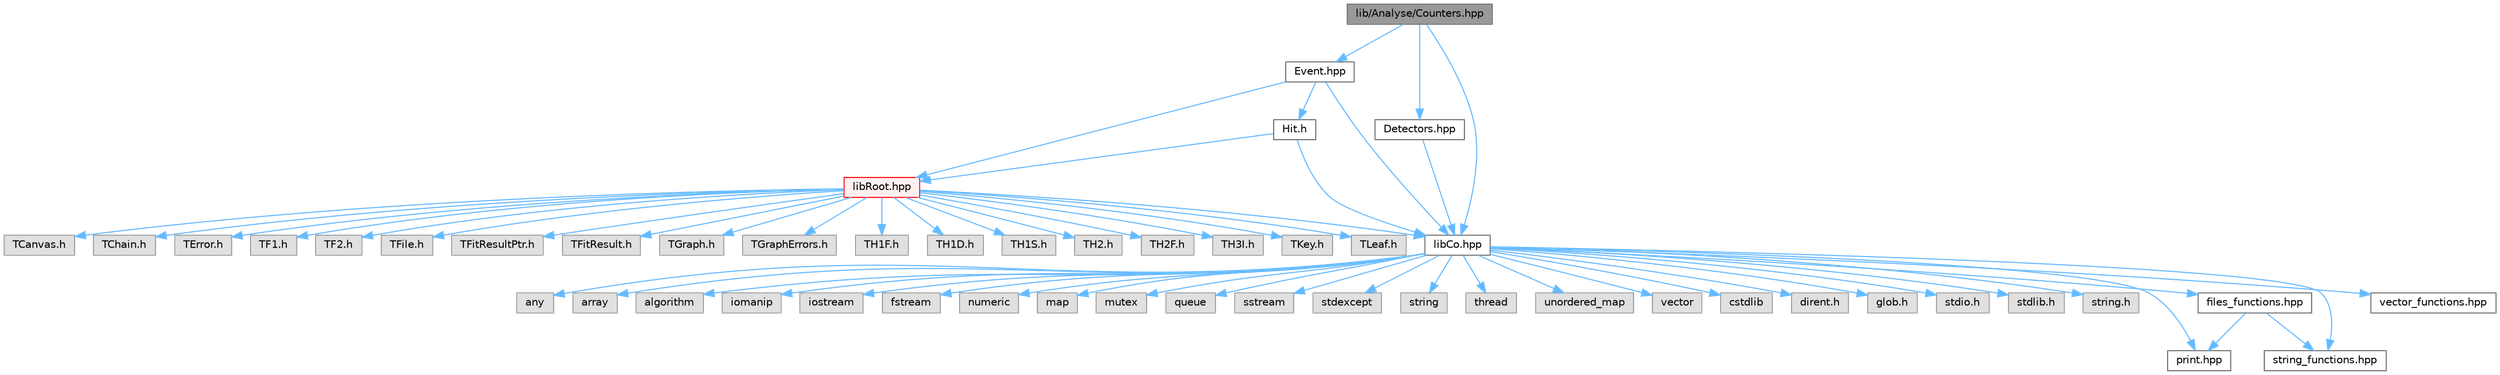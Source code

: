 digraph "lib/Analyse/Counters.hpp"
{
 // LATEX_PDF_SIZE
  bgcolor="transparent";
  edge [fontname=Helvetica,fontsize=10,labelfontname=Helvetica,labelfontsize=10];
  node [fontname=Helvetica,fontsize=10,shape=box,height=0.2,width=0.4];
  Node1 [id="Node000001",label="lib/Analyse/Counters.hpp",height=0.2,width=0.4,color="gray40", fillcolor="grey60", style="filled", fontcolor="black",tooltip=" "];
  Node1 -> Node2 [id="edge1_Node000001_Node000002",color="steelblue1",style="solid",tooltip=" "];
  Node2 [id="Node000002",label="libCo.hpp",height=0.2,width=0.4,color="grey40", fillcolor="white", style="filled",URL="$lib_co_8hpp.html",tooltip=" "];
  Node2 -> Node3 [id="edge2_Node000002_Node000003",color="steelblue1",style="solid",tooltip=" "];
  Node3 [id="Node000003",label="any",height=0.2,width=0.4,color="grey60", fillcolor="#E0E0E0", style="filled",tooltip=" "];
  Node2 -> Node4 [id="edge3_Node000002_Node000004",color="steelblue1",style="solid",tooltip=" "];
  Node4 [id="Node000004",label="array",height=0.2,width=0.4,color="grey60", fillcolor="#E0E0E0", style="filled",tooltip=" "];
  Node2 -> Node5 [id="edge4_Node000002_Node000005",color="steelblue1",style="solid",tooltip=" "];
  Node5 [id="Node000005",label="algorithm",height=0.2,width=0.4,color="grey60", fillcolor="#E0E0E0", style="filled",tooltip=" "];
  Node2 -> Node6 [id="edge5_Node000002_Node000006",color="steelblue1",style="solid",tooltip=" "];
  Node6 [id="Node000006",label="iomanip",height=0.2,width=0.4,color="grey60", fillcolor="#E0E0E0", style="filled",tooltip=" "];
  Node2 -> Node7 [id="edge6_Node000002_Node000007",color="steelblue1",style="solid",tooltip=" "];
  Node7 [id="Node000007",label="iostream",height=0.2,width=0.4,color="grey60", fillcolor="#E0E0E0", style="filled",tooltip=" "];
  Node2 -> Node8 [id="edge7_Node000002_Node000008",color="steelblue1",style="solid",tooltip=" "];
  Node8 [id="Node000008",label="fstream",height=0.2,width=0.4,color="grey60", fillcolor="#E0E0E0", style="filled",tooltip=" "];
  Node2 -> Node9 [id="edge8_Node000002_Node000009",color="steelblue1",style="solid",tooltip=" "];
  Node9 [id="Node000009",label="numeric",height=0.2,width=0.4,color="grey60", fillcolor="#E0E0E0", style="filled",tooltip=" "];
  Node2 -> Node10 [id="edge9_Node000002_Node000010",color="steelblue1",style="solid",tooltip=" "];
  Node10 [id="Node000010",label="map",height=0.2,width=0.4,color="grey60", fillcolor="#E0E0E0", style="filled",tooltip=" "];
  Node2 -> Node11 [id="edge10_Node000002_Node000011",color="steelblue1",style="solid",tooltip=" "];
  Node11 [id="Node000011",label="mutex",height=0.2,width=0.4,color="grey60", fillcolor="#E0E0E0", style="filled",tooltip=" "];
  Node2 -> Node12 [id="edge11_Node000002_Node000012",color="steelblue1",style="solid",tooltip=" "];
  Node12 [id="Node000012",label="queue",height=0.2,width=0.4,color="grey60", fillcolor="#E0E0E0", style="filled",tooltip=" "];
  Node2 -> Node13 [id="edge12_Node000002_Node000013",color="steelblue1",style="solid",tooltip=" "];
  Node13 [id="Node000013",label="sstream",height=0.2,width=0.4,color="grey60", fillcolor="#E0E0E0", style="filled",tooltip=" "];
  Node2 -> Node14 [id="edge13_Node000002_Node000014",color="steelblue1",style="solid",tooltip=" "];
  Node14 [id="Node000014",label="stdexcept",height=0.2,width=0.4,color="grey60", fillcolor="#E0E0E0", style="filled",tooltip=" "];
  Node2 -> Node15 [id="edge14_Node000002_Node000015",color="steelblue1",style="solid",tooltip=" "];
  Node15 [id="Node000015",label="string",height=0.2,width=0.4,color="grey60", fillcolor="#E0E0E0", style="filled",tooltip=" "];
  Node2 -> Node16 [id="edge15_Node000002_Node000016",color="steelblue1",style="solid",tooltip=" "];
  Node16 [id="Node000016",label="thread",height=0.2,width=0.4,color="grey60", fillcolor="#E0E0E0", style="filled",tooltip=" "];
  Node2 -> Node17 [id="edge16_Node000002_Node000017",color="steelblue1",style="solid",tooltip=" "];
  Node17 [id="Node000017",label="unordered_map",height=0.2,width=0.4,color="grey60", fillcolor="#E0E0E0", style="filled",tooltip=" "];
  Node2 -> Node18 [id="edge17_Node000002_Node000018",color="steelblue1",style="solid",tooltip=" "];
  Node18 [id="Node000018",label="vector",height=0.2,width=0.4,color="grey60", fillcolor="#E0E0E0", style="filled",tooltip=" "];
  Node2 -> Node19 [id="edge18_Node000002_Node000019",color="steelblue1",style="solid",tooltip=" "];
  Node19 [id="Node000019",label="cstdlib",height=0.2,width=0.4,color="grey60", fillcolor="#E0E0E0", style="filled",tooltip=" "];
  Node2 -> Node20 [id="edge19_Node000002_Node000020",color="steelblue1",style="solid",tooltip=" "];
  Node20 [id="Node000020",label="dirent.h",height=0.2,width=0.4,color="grey60", fillcolor="#E0E0E0", style="filled",tooltip=" "];
  Node2 -> Node21 [id="edge20_Node000002_Node000021",color="steelblue1",style="solid",tooltip=" "];
  Node21 [id="Node000021",label="glob.h",height=0.2,width=0.4,color="grey60", fillcolor="#E0E0E0", style="filled",tooltip=" "];
  Node2 -> Node22 [id="edge21_Node000002_Node000022",color="steelblue1",style="solid",tooltip=" "];
  Node22 [id="Node000022",label="stdio.h",height=0.2,width=0.4,color="grey60", fillcolor="#E0E0E0", style="filled",tooltip=" "];
  Node2 -> Node23 [id="edge22_Node000002_Node000023",color="steelblue1",style="solid",tooltip=" "];
  Node23 [id="Node000023",label="stdlib.h",height=0.2,width=0.4,color="grey60", fillcolor="#E0E0E0", style="filled",tooltip=" "];
  Node2 -> Node24 [id="edge23_Node000002_Node000024",color="steelblue1",style="solid",tooltip=" "];
  Node24 [id="Node000024",label="string.h",height=0.2,width=0.4,color="grey60", fillcolor="#E0E0E0", style="filled",tooltip=" "];
  Node2 -> Node25 [id="edge24_Node000002_Node000025",color="steelblue1",style="solid",tooltip=" "];
  Node25 [id="Node000025",label="print.hpp",height=0.2,width=0.4,color="grey40", fillcolor="white", style="filled",URL="$print_8hpp.html",tooltip=" "];
  Node2 -> Node26 [id="edge25_Node000002_Node000026",color="steelblue1",style="solid",tooltip=" "];
  Node26 [id="Node000026",label="string_functions.hpp",height=0.2,width=0.4,color="grey40", fillcolor="white", style="filled",URL="$string__functions_8hpp.html",tooltip=" "];
  Node2 -> Node27 [id="edge26_Node000002_Node000027",color="steelblue1",style="solid",tooltip=" "];
  Node27 [id="Node000027",label="files_functions.hpp",height=0.2,width=0.4,color="grey40", fillcolor="white", style="filled",URL="$files__functions_8hpp.html",tooltip=" "];
  Node27 -> Node25 [id="edge27_Node000027_Node000025",color="steelblue1",style="solid",tooltip=" "];
  Node27 -> Node26 [id="edge28_Node000027_Node000026",color="steelblue1",style="solid",tooltip=" "];
  Node2 -> Node28 [id="edge29_Node000002_Node000028",color="steelblue1",style="solid",tooltip=" "];
  Node28 [id="Node000028",label="vector_functions.hpp",height=0.2,width=0.4,color="grey40", fillcolor="white", style="filled",URL="$vector__functions_8hpp.html",tooltip=" "];
  Node1 -> Node29 [id="edge30_Node000001_Node000029",color="steelblue1",style="solid",tooltip=" "];
  Node29 [id="Node000029",label="Event.hpp",height=0.2,width=0.4,color="grey40", fillcolor="white", style="filled",URL="$_event_8hpp.html",tooltip=" "];
  Node29 -> Node30 [id="edge31_Node000029_Node000030",color="steelblue1",style="solid",tooltip=" "];
  Node30 [id="Node000030",label="Hit.h",height=0.2,width=0.4,color="grey40", fillcolor="white", style="filled",URL="$_hit_8h.html",tooltip=" "];
  Node30 -> Node31 [id="edge32_Node000030_Node000031",color="steelblue1",style="solid",tooltip=" "];
  Node31 [id="Node000031",label="libRoot.hpp",height=0.2,width=0.4,color="red", fillcolor="#FFF0F0", style="filled",URL="$lib_root_8hpp.html",tooltip=" "];
  Node31 -> Node2 [id="edge33_Node000031_Node000002",color="steelblue1",style="solid",tooltip=" "];
  Node31 -> Node32 [id="edge34_Node000031_Node000032",color="steelblue1",style="solid",tooltip=" "];
  Node32 [id="Node000032",label="TCanvas.h",height=0.2,width=0.4,color="grey60", fillcolor="#E0E0E0", style="filled",tooltip=" "];
  Node31 -> Node33 [id="edge35_Node000031_Node000033",color="steelblue1",style="solid",tooltip=" "];
  Node33 [id="Node000033",label="TChain.h",height=0.2,width=0.4,color="grey60", fillcolor="#E0E0E0", style="filled",tooltip=" "];
  Node31 -> Node34 [id="edge36_Node000031_Node000034",color="steelblue1",style="solid",tooltip=" "];
  Node34 [id="Node000034",label="TError.h",height=0.2,width=0.4,color="grey60", fillcolor="#E0E0E0", style="filled",tooltip=" "];
  Node31 -> Node35 [id="edge37_Node000031_Node000035",color="steelblue1",style="solid",tooltip=" "];
  Node35 [id="Node000035",label="TF1.h",height=0.2,width=0.4,color="grey60", fillcolor="#E0E0E0", style="filled",tooltip=" "];
  Node31 -> Node36 [id="edge38_Node000031_Node000036",color="steelblue1",style="solid",tooltip=" "];
  Node36 [id="Node000036",label="TF2.h",height=0.2,width=0.4,color="grey60", fillcolor="#E0E0E0", style="filled",tooltip=" "];
  Node31 -> Node37 [id="edge39_Node000031_Node000037",color="steelblue1",style="solid",tooltip=" "];
  Node37 [id="Node000037",label="TFile.h",height=0.2,width=0.4,color="grey60", fillcolor="#E0E0E0", style="filled",tooltip=" "];
  Node31 -> Node38 [id="edge40_Node000031_Node000038",color="steelblue1",style="solid",tooltip=" "];
  Node38 [id="Node000038",label="TFitResultPtr.h",height=0.2,width=0.4,color="grey60", fillcolor="#E0E0E0", style="filled",tooltip=" "];
  Node31 -> Node39 [id="edge41_Node000031_Node000039",color="steelblue1",style="solid",tooltip=" "];
  Node39 [id="Node000039",label="TFitResult.h",height=0.2,width=0.4,color="grey60", fillcolor="#E0E0E0", style="filled",tooltip=" "];
  Node31 -> Node40 [id="edge42_Node000031_Node000040",color="steelblue1",style="solid",tooltip=" "];
  Node40 [id="Node000040",label="TGraph.h",height=0.2,width=0.4,color="grey60", fillcolor="#E0E0E0", style="filled",tooltip=" "];
  Node31 -> Node41 [id="edge43_Node000031_Node000041",color="steelblue1",style="solid",tooltip=" "];
  Node41 [id="Node000041",label="TGraphErrors.h",height=0.2,width=0.4,color="grey60", fillcolor="#E0E0E0", style="filled",tooltip=" "];
  Node31 -> Node42 [id="edge44_Node000031_Node000042",color="steelblue1",style="solid",tooltip=" "];
  Node42 [id="Node000042",label="TH1F.h",height=0.2,width=0.4,color="grey60", fillcolor="#E0E0E0", style="filled",tooltip=" "];
  Node31 -> Node43 [id="edge45_Node000031_Node000043",color="steelblue1",style="solid",tooltip=" "];
  Node43 [id="Node000043",label="TH1D.h",height=0.2,width=0.4,color="grey60", fillcolor="#E0E0E0", style="filled",tooltip=" "];
  Node31 -> Node44 [id="edge46_Node000031_Node000044",color="steelblue1",style="solid",tooltip=" "];
  Node44 [id="Node000044",label="TH1S.h",height=0.2,width=0.4,color="grey60", fillcolor="#E0E0E0", style="filled",tooltip=" "];
  Node31 -> Node45 [id="edge47_Node000031_Node000045",color="steelblue1",style="solid",tooltip=" "];
  Node45 [id="Node000045",label="TH2.h",height=0.2,width=0.4,color="grey60", fillcolor="#E0E0E0", style="filled",tooltip=" "];
  Node31 -> Node46 [id="edge48_Node000031_Node000046",color="steelblue1",style="solid",tooltip=" "];
  Node46 [id="Node000046",label="TH2F.h",height=0.2,width=0.4,color="grey60", fillcolor="#E0E0E0", style="filled",tooltip=" "];
  Node31 -> Node47 [id="edge49_Node000031_Node000047",color="steelblue1",style="solid",tooltip=" "];
  Node47 [id="Node000047",label="TH3I.h",height=0.2,width=0.4,color="grey60", fillcolor="#E0E0E0", style="filled",tooltip=" "];
  Node31 -> Node48 [id="edge50_Node000031_Node000048",color="steelblue1",style="solid",tooltip=" "];
  Node48 [id="Node000048",label="TKey.h",height=0.2,width=0.4,color="grey60", fillcolor="#E0E0E0", style="filled",tooltip=" "];
  Node31 -> Node49 [id="edge51_Node000031_Node000049",color="steelblue1",style="solid",tooltip=" "];
  Node49 [id="Node000049",label="TLeaf.h",height=0.2,width=0.4,color="grey60", fillcolor="#E0E0E0", style="filled",tooltip=" "];
  Node30 -> Node2 [id="edge52_Node000030_Node000002",color="steelblue1",style="solid",tooltip=" "];
  Node29 -> Node2 [id="edge53_Node000029_Node000002",color="steelblue1",style="solid",tooltip=" "];
  Node29 -> Node31 [id="edge54_Node000029_Node000031",color="steelblue1",style="solid",tooltip=" "];
  Node1 -> Node61 [id="edge55_Node000001_Node000061",color="steelblue1",style="solid",tooltip=" "];
  Node61 [id="Node000061",label="Detectors.hpp",height=0.2,width=0.4,color="grey40", fillcolor="white", style="filled",URL="$_detectors_8hpp.html",tooltip=" "];
  Node61 -> Node2 [id="edge56_Node000061_Node000002",color="steelblue1",style="solid",tooltip=" "];
}
